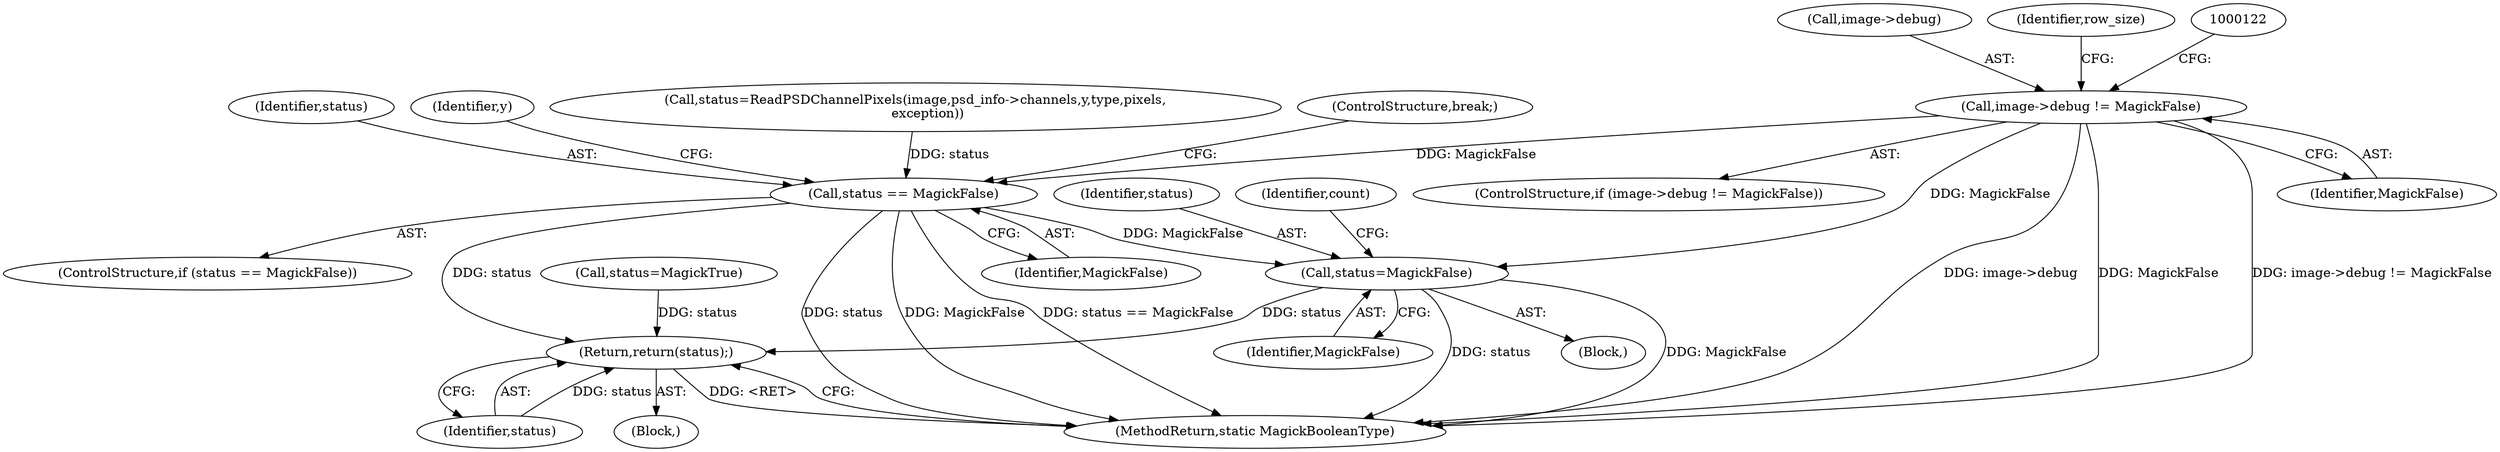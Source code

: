 digraph "0_ImageMagick_d4ec73f866a7c42a2e7f301fcd696e5cb7a7d3ab_0@pointer" {
"1000116" [label="(Call,image->debug != MagickFalse)"];
"1000257" [label="(Call,status=MagickFalse)"];
"1000337" [label="(Return,return(status);)"];
"1000321" [label="(Call,status == MagickFalse)"];
"1000322" [label="(Identifier,status)"];
"1000117" [label="(Call,image->debug)"];
"1000321" [label="(Call,status == MagickFalse)"];
"1000116" [label="(Call,image->debug != MagickFalse)"];
"1000128" [label="(Identifier,row_size)"];
"1000255" [label="(Identifier,y)"];
"1000309" [label="(Call,status=ReadPSDChannelPixels(image,psd_info->channels,y,type,pixels,\n      exception))"];
"1000120" [label="(Identifier,MagickFalse)"];
"1000256" [label="(Block,)"];
"1000258" [label="(Identifier,status)"];
"1000323" [label="(Identifier,MagickFalse)"];
"1000107" [label="(Block,)"];
"1000257" [label="(Call,status=MagickFalse)"];
"1000337" [label="(Return,return(status);)"];
"1000339" [label="(MethodReturn,static MagickBooleanType)"];
"1000115" [label="(ControlStructure,if (image->debug != MagickFalse))"];
"1000324" [label="(ControlStructure,break;)"];
"1000240" [label="(Call,status=MagickTrue)"];
"1000259" [label="(Identifier,MagickFalse)"];
"1000338" [label="(Identifier,status)"];
"1000320" [label="(ControlStructure,if (status == MagickFalse))"];
"1000261" [label="(Identifier,count)"];
"1000116" -> "1000115"  [label="AST: "];
"1000116" -> "1000120"  [label="CFG: "];
"1000117" -> "1000116"  [label="AST: "];
"1000120" -> "1000116"  [label="AST: "];
"1000122" -> "1000116"  [label="CFG: "];
"1000128" -> "1000116"  [label="CFG: "];
"1000116" -> "1000339"  [label="DDG: image->debug"];
"1000116" -> "1000339"  [label="DDG: MagickFalse"];
"1000116" -> "1000339"  [label="DDG: image->debug != MagickFalse"];
"1000116" -> "1000257"  [label="DDG: MagickFalse"];
"1000116" -> "1000321"  [label="DDG: MagickFalse"];
"1000257" -> "1000256"  [label="AST: "];
"1000257" -> "1000259"  [label="CFG: "];
"1000258" -> "1000257"  [label="AST: "];
"1000259" -> "1000257"  [label="AST: "];
"1000261" -> "1000257"  [label="CFG: "];
"1000257" -> "1000339"  [label="DDG: MagickFalse"];
"1000257" -> "1000339"  [label="DDG: status"];
"1000321" -> "1000257"  [label="DDG: MagickFalse"];
"1000257" -> "1000337"  [label="DDG: status"];
"1000337" -> "1000107"  [label="AST: "];
"1000337" -> "1000338"  [label="CFG: "];
"1000338" -> "1000337"  [label="AST: "];
"1000339" -> "1000337"  [label="CFG: "];
"1000337" -> "1000339"  [label="DDG: <RET>"];
"1000338" -> "1000337"  [label="DDG: status"];
"1000321" -> "1000337"  [label="DDG: status"];
"1000240" -> "1000337"  [label="DDG: status"];
"1000321" -> "1000320"  [label="AST: "];
"1000321" -> "1000323"  [label="CFG: "];
"1000322" -> "1000321"  [label="AST: "];
"1000323" -> "1000321"  [label="AST: "];
"1000324" -> "1000321"  [label="CFG: "];
"1000255" -> "1000321"  [label="CFG: "];
"1000321" -> "1000339"  [label="DDG: status"];
"1000321" -> "1000339"  [label="DDG: MagickFalse"];
"1000321" -> "1000339"  [label="DDG: status == MagickFalse"];
"1000309" -> "1000321"  [label="DDG: status"];
}
